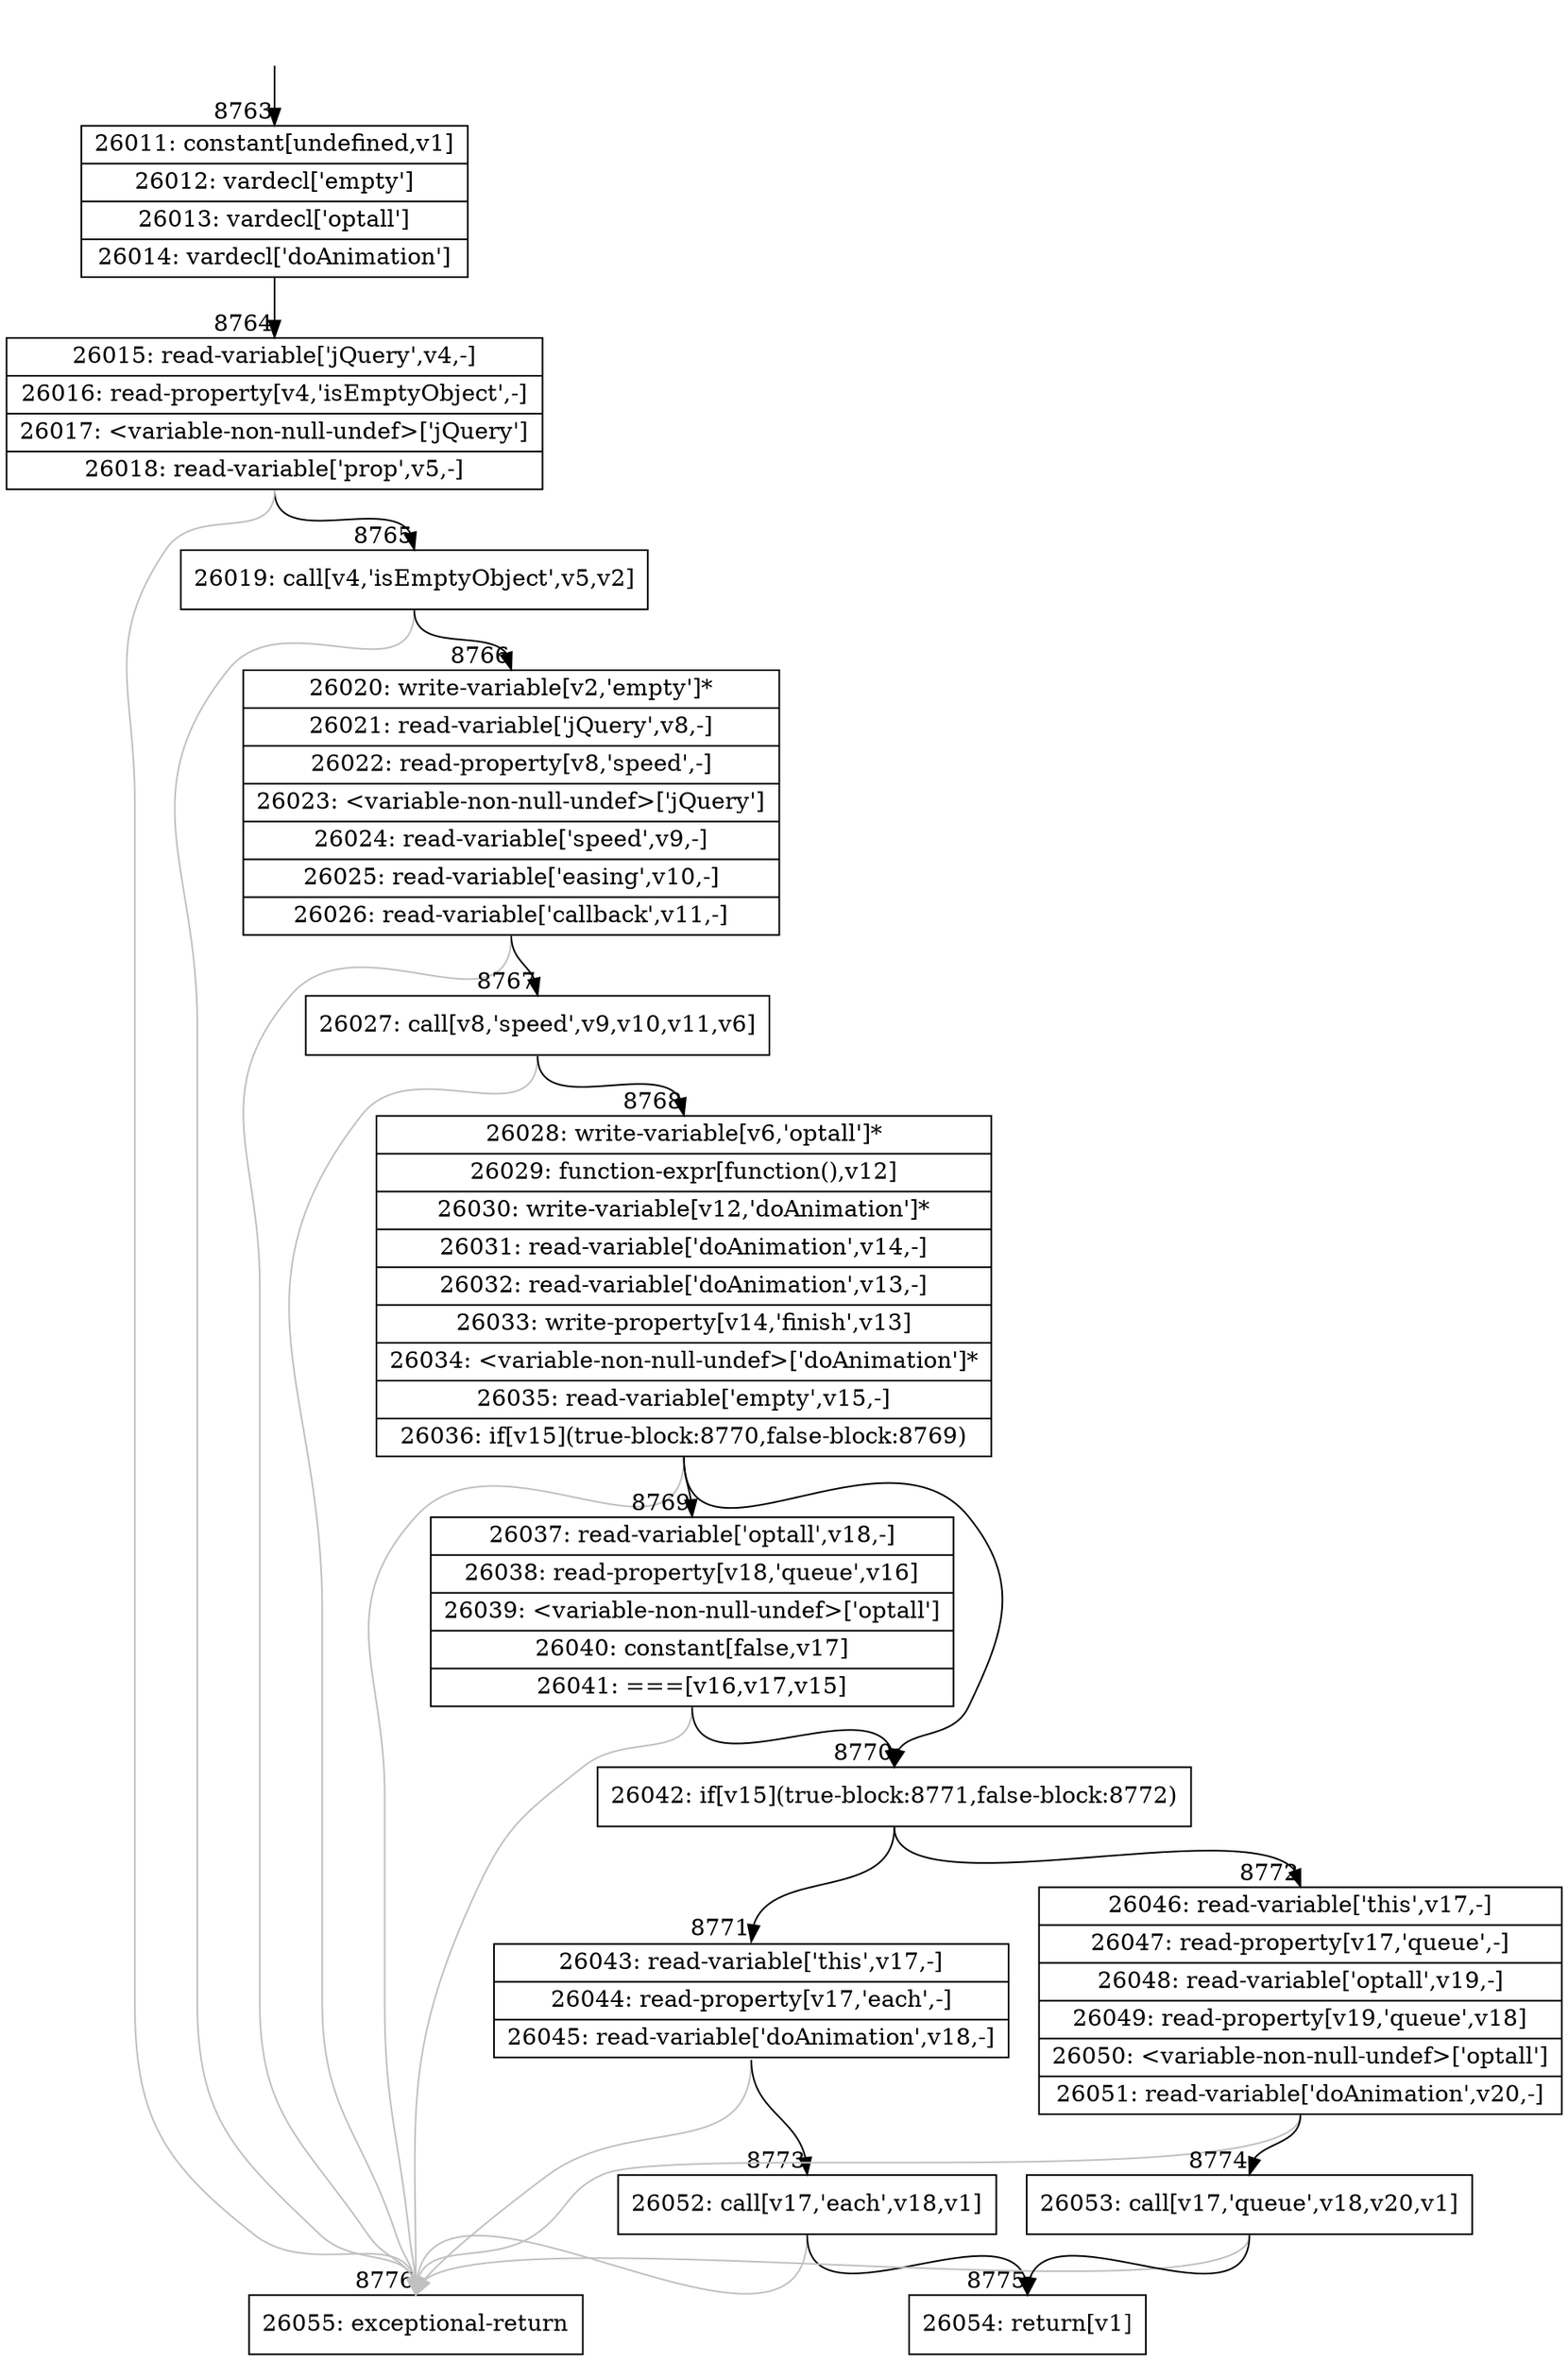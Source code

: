 digraph {
rankdir="TD"
BB_entry543[shape=none,label=""];
BB_entry543 -> BB8763 [tailport=s, headport=n, headlabel="    8763"]
BB8763 [shape=record label="{26011: constant[undefined,v1]|26012: vardecl['empty']|26013: vardecl['optall']|26014: vardecl['doAnimation']}" ] 
BB8763 -> BB8764 [tailport=s, headport=n, headlabel="      8764"]
BB8764 [shape=record label="{26015: read-variable['jQuery',v4,-]|26016: read-property[v4,'isEmptyObject',-]|26017: \<variable-non-null-undef\>['jQuery']|26018: read-variable['prop',v5,-]}" ] 
BB8764 -> BB8765 [tailport=s, headport=n, headlabel="      8765"]
BB8764 -> BB8776 [tailport=s, headport=n, color=gray, headlabel="      8776"]
BB8765 [shape=record label="{26019: call[v4,'isEmptyObject',v5,v2]}" ] 
BB8765 -> BB8766 [tailport=s, headport=n, headlabel="      8766"]
BB8765 -> BB8776 [tailport=s, headport=n, color=gray]
BB8766 [shape=record label="{26020: write-variable[v2,'empty']*|26021: read-variable['jQuery',v8,-]|26022: read-property[v8,'speed',-]|26023: \<variable-non-null-undef\>['jQuery']|26024: read-variable['speed',v9,-]|26025: read-variable['easing',v10,-]|26026: read-variable['callback',v11,-]}" ] 
BB8766 -> BB8767 [tailport=s, headport=n, headlabel="      8767"]
BB8766 -> BB8776 [tailport=s, headport=n, color=gray]
BB8767 [shape=record label="{26027: call[v8,'speed',v9,v10,v11,v6]}" ] 
BB8767 -> BB8768 [tailport=s, headport=n, headlabel="      8768"]
BB8767 -> BB8776 [tailport=s, headport=n, color=gray]
BB8768 [shape=record label="{26028: write-variable[v6,'optall']*|26029: function-expr[function(),v12]|26030: write-variable[v12,'doAnimation']*|26031: read-variable['doAnimation',v14,-]|26032: read-variable['doAnimation',v13,-]|26033: write-property[v14,'finish',v13]|26034: \<variable-non-null-undef\>['doAnimation']*|26035: read-variable['empty',v15,-]|26036: if[v15](true-block:8770,false-block:8769)}" ] 
BB8768 -> BB8770 [tailport=s, headport=n, headlabel="      8770"]
BB8768 -> BB8769 [tailport=s, headport=n, headlabel="      8769"]
BB8768 -> BB8776 [tailport=s, headport=n, color=gray]
BB8769 [shape=record label="{26037: read-variable['optall',v18,-]|26038: read-property[v18,'queue',v16]|26039: \<variable-non-null-undef\>['optall']|26040: constant[false,v17]|26041: ===[v16,v17,v15]}" ] 
BB8769 -> BB8770 [tailport=s, headport=n]
BB8769 -> BB8776 [tailport=s, headport=n, color=gray]
BB8770 [shape=record label="{26042: if[v15](true-block:8771,false-block:8772)}" ] 
BB8770 -> BB8771 [tailport=s, headport=n, headlabel="      8771"]
BB8770 -> BB8772 [tailport=s, headport=n, headlabel="      8772"]
BB8771 [shape=record label="{26043: read-variable['this',v17,-]|26044: read-property[v17,'each',-]|26045: read-variable['doAnimation',v18,-]}" ] 
BB8771 -> BB8773 [tailport=s, headport=n, headlabel="      8773"]
BB8771 -> BB8776 [tailport=s, headport=n, color=gray]
BB8772 [shape=record label="{26046: read-variable['this',v17,-]|26047: read-property[v17,'queue',-]|26048: read-variable['optall',v19,-]|26049: read-property[v19,'queue',v18]|26050: \<variable-non-null-undef\>['optall']|26051: read-variable['doAnimation',v20,-]}" ] 
BB8772 -> BB8774 [tailport=s, headport=n, headlabel="      8774"]
BB8772 -> BB8776 [tailport=s, headport=n, color=gray]
BB8773 [shape=record label="{26052: call[v17,'each',v18,v1]}" ] 
BB8773 -> BB8775 [tailport=s, headport=n, headlabel="      8775"]
BB8773 -> BB8776 [tailport=s, headport=n, color=gray]
BB8774 [shape=record label="{26053: call[v17,'queue',v18,v20,v1]}" ] 
BB8774 -> BB8775 [tailport=s, headport=n]
BB8774 -> BB8776 [tailport=s, headport=n, color=gray]
BB8775 [shape=record label="{26054: return[v1]}" ] 
BB8776 [shape=record label="{26055: exceptional-return}" ] 
}
